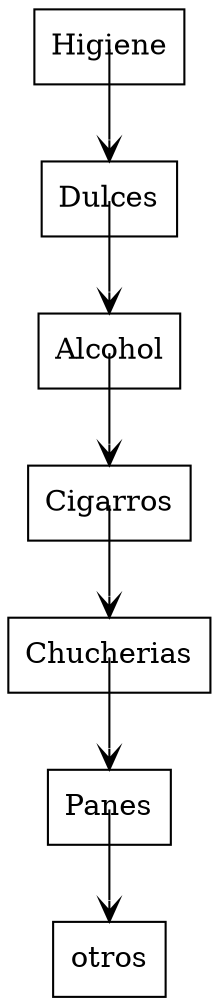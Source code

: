 digraph foo { rankdir=TB; node [shape=record];
s0[label=" Higiene"];
s0 -> s1 [arrowhead=vee, tailclip=false, arrowtail = vee];
s1[label=" Dulces"];
s1 -> s2 [arrowhead=vee, tailclip=false, arrowtail = vee];
s2[label=" Alcohol"];
s2 -> s3 [arrowhead=vee, tailclip=false, arrowtail = vee];
s3[label=" Cigarros"];
s3 -> s4 [arrowhead=vee, tailclip=false, arrowtail = vee];
s4[label=" Chucherias"];
s4 -> s5 [arrowhead=vee, tailclip=false, arrowtail = vee];
s5[label=" Panes"];
s5 -> s6 [arrowhead=vee, tailclip=false, arrowtail = vee];
s6[label=" otros"];
}
